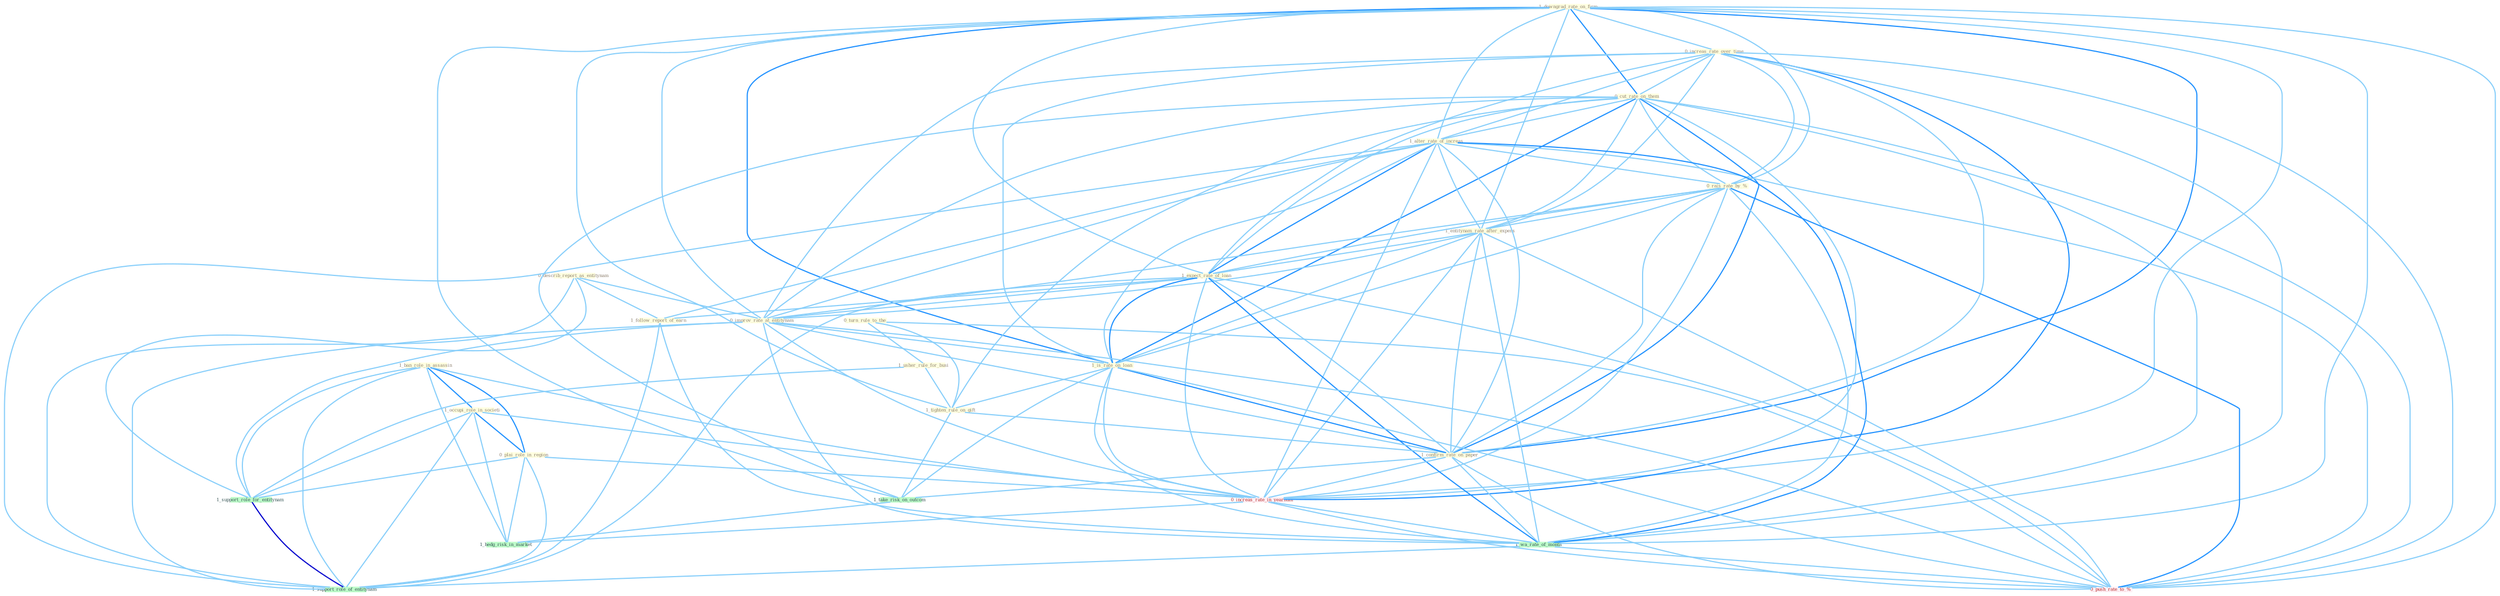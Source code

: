Graph G{ 
    node
    [shape=polygon,style=filled,width=.5,height=.06,color="#BDFCC9",fixedsize=true,fontsize=4,
    fontcolor="#2f4f4f"];
    {node
    [color="#ffffe0", fontcolor="#8b7d6b"] "1_ban_role_in_assassin " "1_downgrad_rate_on_firm " "0_turn_rule_to_the " "0_increas_rate_over_time " "0_describ_report_as_entitynam " "0_cut_rate_on_them " "1_alter_rate_of_increas " "0_rais_rate_by_% " "1_occupi_role_in_societi " "1_entitynam_rate_after_expens " "1_usher_rule_for_busi " "1_expect_rate_of_loan " "0_improv_rate_at_entitynam " "1_follow_report_of_earn " "0_plai_role_in_region " "1_is_rate_on_loan " "1_tighten_rule_on_gift " "1_confirm_rate_on_paper "}
{node [color="#fff0f5", fontcolor="#b22222"] "0_increas_rate_in_yearnum " "0_push_rate_to_% "}
edge [color="#B0E2FF"];

	"1_ban_role_in_assassin " -- "1_occupi_role_in_societi " [w="2", color="#1e90ff" , len=0.8];
	"1_ban_role_in_assassin " -- "0_plai_role_in_region " [w="2", color="#1e90ff" , len=0.8];
	"1_ban_role_in_assassin " -- "0_increas_rate_in_yearnum " [w="1", color="#87cefa" ];
	"1_ban_role_in_assassin " -- "1_support_role_for_entitynam " [w="1", color="#87cefa" ];
	"1_ban_role_in_assassin " -- "1_support_role_of_entitynam " [w="1", color="#87cefa" ];
	"1_ban_role_in_assassin " -- "1_hedg_risk_in_market " [w="1", color="#87cefa" ];
	"1_downgrad_rate_on_firm " -- "0_increas_rate_over_time " [w="1", color="#87cefa" ];
	"1_downgrad_rate_on_firm " -- "0_cut_rate_on_them " [w="2", color="#1e90ff" , len=0.8];
	"1_downgrad_rate_on_firm " -- "1_alter_rate_of_increas " [w="1", color="#87cefa" ];
	"1_downgrad_rate_on_firm " -- "0_rais_rate_by_% " [w="1", color="#87cefa" ];
	"1_downgrad_rate_on_firm " -- "1_entitynam_rate_after_expens " [w="1", color="#87cefa" ];
	"1_downgrad_rate_on_firm " -- "1_expect_rate_of_loan " [w="1", color="#87cefa" ];
	"1_downgrad_rate_on_firm " -- "0_improv_rate_at_entitynam " [w="1", color="#87cefa" ];
	"1_downgrad_rate_on_firm " -- "1_is_rate_on_loan " [w="2", color="#1e90ff" , len=0.8];
	"1_downgrad_rate_on_firm " -- "1_tighten_rule_on_gift " [w="1", color="#87cefa" ];
	"1_downgrad_rate_on_firm " -- "1_confirm_rate_on_paper " [w="2", color="#1e90ff" , len=0.8];
	"1_downgrad_rate_on_firm " -- "0_increas_rate_in_yearnum " [w="1", color="#87cefa" ];
	"1_downgrad_rate_on_firm " -- "1_wa_rate_of_month " [w="1", color="#87cefa" ];
	"1_downgrad_rate_on_firm " -- "1_take_risk_on_outcom " [w="1", color="#87cefa" ];
	"1_downgrad_rate_on_firm " -- "0_push_rate_to_% " [w="1", color="#87cefa" ];
	"0_turn_rule_to_the " -- "1_usher_rule_for_busi " [w="1", color="#87cefa" ];
	"0_turn_rule_to_the " -- "1_tighten_rule_on_gift " [w="1", color="#87cefa" ];
	"0_turn_rule_to_the " -- "0_push_rate_to_% " [w="1", color="#87cefa" ];
	"0_increas_rate_over_time " -- "0_cut_rate_on_them " [w="1", color="#87cefa" ];
	"0_increas_rate_over_time " -- "1_alter_rate_of_increas " [w="1", color="#87cefa" ];
	"0_increas_rate_over_time " -- "0_rais_rate_by_% " [w="1", color="#87cefa" ];
	"0_increas_rate_over_time " -- "1_entitynam_rate_after_expens " [w="1", color="#87cefa" ];
	"0_increas_rate_over_time " -- "1_expect_rate_of_loan " [w="1", color="#87cefa" ];
	"0_increas_rate_over_time " -- "0_improv_rate_at_entitynam " [w="1", color="#87cefa" ];
	"0_increas_rate_over_time " -- "1_is_rate_on_loan " [w="1", color="#87cefa" ];
	"0_increas_rate_over_time " -- "1_confirm_rate_on_paper " [w="1", color="#87cefa" ];
	"0_increas_rate_over_time " -- "0_increas_rate_in_yearnum " [w="2", color="#1e90ff" , len=0.8];
	"0_increas_rate_over_time " -- "1_wa_rate_of_month " [w="1", color="#87cefa" ];
	"0_increas_rate_over_time " -- "0_push_rate_to_% " [w="1", color="#87cefa" ];
	"0_describ_report_as_entitynam " -- "0_improv_rate_at_entitynam " [w="1", color="#87cefa" ];
	"0_describ_report_as_entitynam " -- "1_follow_report_of_earn " [w="1", color="#87cefa" ];
	"0_describ_report_as_entitynam " -- "1_support_role_for_entitynam " [w="1", color="#87cefa" ];
	"0_describ_report_as_entitynam " -- "1_support_role_of_entitynam " [w="1", color="#87cefa" ];
	"0_cut_rate_on_them " -- "1_alter_rate_of_increas " [w="1", color="#87cefa" ];
	"0_cut_rate_on_them " -- "0_rais_rate_by_% " [w="1", color="#87cefa" ];
	"0_cut_rate_on_them " -- "1_entitynam_rate_after_expens " [w="1", color="#87cefa" ];
	"0_cut_rate_on_them " -- "1_expect_rate_of_loan " [w="1", color="#87cefa" ];
	"0_cut_rate_on_them " -- "0_improv_rate_at_entitynam " [w="1", color="#87cefa" ];
	"0_cut_rate_on_them " -- "1_is_rate_on_loan " [w="2", color="#1e90ff" , len=0.8];
	"0_cut_rate_on_them " -- "1_tighten_rule_on_gift " [w="1", color="#87cefa" ];
	"0_cut_rate_on_them " -- "1_confirm_rate_on_paper " [w="2", color="#1e90ff" , len=0.8];
	"0_cut_rate_on_them " -- "0_increas_rate_in_yearnum " [w="1", color="#87cefa" ];
	"0_cut_rate_on_them " -- "1_wa_rate_of_month " [w="1", color="#87cefa" ];
	"0_cut_rate_on_them " -- "1_take_risk_on_outcom " [w="1", color="#87cefa" ];
	"0_cut_rate_on_them " -- "0_push_rate_to_% " [w="1", color="#87cefa" ];
	"1_alter_rate_of_increas " -- "0_rais_rate_by_% " [w="1", color="#87cefa" ];
	"1_alter_rate_of_increas " -- "1_entitynam_rate_after_expens " [w="1", color="#87cefa" ];
	"1_alter_rate_of_increas " -- "1_expect_rate_of_loan " [w="2", color="#1e90ff" , len=0.8];
	"1_alter_rate_of_increas " -- "0_improv_rate_at_entitynam " [w="1", color="#87cefa" ];
	"1_alter_rate_of_increas " -- "1_follow_report_of_earn " [w="1", color="#87cefa" ];
	"1_alter_rate_of_increas " -- "1_is_rate_on_loan " [w="1", color="#87cefa" ];
	"1_alter_rate_of_increas " -- "1_confirm_rate_on_paper " [w="1", color="#87cefa" ];
	"1_alter_rate_of_increas " -- "0_increas_rate_in_yearnum " [w="1", color="#87cefa" ];
	"1_alter_rate_of_increas " -- "1_wa_rate_of_month " [w="2", color="#1e90ff" , len=0.8];
	"1_alter_rate_of_increas " -- "0_push_rate_to_% " [w="1", color="#87cefa" ];
	"1_alter_rate_of_increas " -- "1_support_role_of_entitynam " [w="1", color="#87cefa" ];
	"0_rais_rate_by_% " -- "1_entitynam_rate_after_expens " [w="1", color="#87cefa" ];
	"0_rais_rate_by_% " -- "1_expect_rate_of_loan " [w="1", color="#87cefa" ];
	"0_rais_rate_by_% " -- "0_improv_rate_at_entitynam " [w="1", color="#87cefa" ];
	"0_rais_rate_by_% " -- "1_is_rate_on_loan " [w="1", color="#87cefa" ];
	"0_rais_rate_by_% " -- "1_confirm_rate_on_paper " [w="1", color="#87cefa" ];
	"0_rais_rate_by_% " -- "0_increas_rate_in_yearnum " [w="1", color="#87cefa" ];
	"0_rais_rate_by_% " -- "1_wa_rate_of_month " [w="1", color="#87cefa" ];
	"0_rais_rate_by_% " -- "0_push_rate_to_% " [w="2", color="#1e90ff" , len=0.8];
	"1_occupi_role_in_societi " -- "0_plai_role_in_region " [w="2", color="#1e90ff" , len=0.8];
	"1_occupi_role_in_societi " -- "0_increas_rate_in_yearnum " [w="1", color="#87cefa" ];
	"1_occupi_role_in_societi " -- "1_support_role_for_entitynam " [w="1", color="#87cefa" ];
	"1_occupi_role_in_societi " -- "1_support_role_of_entitynam " [w="1", color="#87cefa" ];
	"1_occupi_role_in_societi " -- "1_hedg_risk_in_market " [w="1", color="#87cefa" ];
	"1_entitynam_rate_after_expens " -- "1_expect_rate_of_loan " [w="1", color="#87cefa" ];
	"1_entitynam_rate_after_expens " -- "0_improv_rate_at_entitynam " [w="1", color="#87cefa" ];
	"1_entitynam_rate_after_expens " -- "1_is_rate_on_loan " [w="1", color="#87cefa" ];
	"1_entitynam_rate_after_expens " -- "1_confirm_rate_on_paper " [w="1", color="#87cefa" ];
	"1_entitynam_rate_after_expens " -- "0_increas_rate_in_yearnum " [w="1", color="#87cefa" ];
	"1_entitynam_rate_after_expens " -- "1_wa_rate_of_month " [w="1", color="#87cefa" ];
	"1_entitynam_rate_after_expens " -- "0_push_rate_to_% " [w="1", color="#87cefa" ];
	"1_usher_rule_for_busi " -- "1_tighten_rule_on_gift " [w="1", color="#87cefa" ];
	"1_usher_rule_for_busi " -- "1_support_role_for_entitynam " [w="1", color="#87cefa" ];
	"1_expect_rate_of_loan " -- "0_improv_rate_at_entitynam " [w="1", color="#87cefa" ];
	"1_expect_rate_of_loan " -- "1_follow_report_of_earn " [w="1", color="#87cefa" ];
	"1_expect_rate_of_loan " -- "1_is_rate_on_loan " [w="2", color="#1e90ff" , len=0.8];
	"1_expect_rate_of_loan " -- "1_confirm_rate_on_paper " [w="1", color="#87cefa" ];
	"1_expect_rate_of_loan " -- "0_increas_rate_in_yearnum " [w="1", color="#87cefa" ];
	"1_expect_rate_of_loan " -- "1_wa_rate_of_month " [w="2", color="#1e90ff" , len=0.8];
	"1_expect_rate_of_loan " -- "0_push_rate_to_% " [w="1", color="#87cefa" ];
	"1_expect_rate_of_loan " -- "1_support_role_of_entitynam " [w="1", color="#87cefa" ];
	"0_improv_rate_at_entitynam " -- "1_is_rate_on_loan " [w="1", color="#87cefa" ];
	"0_improv_rate_at_entitynam " -- "1_confirm_rate_on_paper " [w="1", color="#87cefa" ];
	"0_improv_rate_at_entitynam " -- "0_increas_rate_in_yearnum " [w="1", color="#87cefa" ];
	"0_improv_rate_at_entitynam " -- "1_wa_rate_of_month " [w="1", color="#87cefa" ];
	"0_improv_rate_at_entitynam " -- "1_support_role_for_entitynam " [w="1", color="#87cefa" ];
	"0_improv_rate_at_entitynam " -- "0_push_rate_to_% " [w="1", color="#87cefa" ];
	"0_improv_rate_at_entitynam " -- "1_support_role_of_entitynam " [w="1", color="#87cefa" ];
	"1_follow_report_of_earn " -- "1_wa_rate_of_month " [w="1", color="#87cefa" ];
	"1_follow_report_of_earn " -- "1_support_role_of_entitynam " [w="1", color="#87cefa" ];
	"0_plai_role_in_region " -- "0_increas_rate_in_yearnum " [w="1", color="#87cefa" ];
	"0_plai_role_in_region " -- "1_support_role_for_entitynam " [w="1", color="#87cefa" ];
	"0_plai_role_in_region " -- "1_support_role_of_entitynam " [w="1", color="#87cefa" ];
	"0_plai_role_in_region " -- "1_hedg_risk_in_market " [w="1", color="#87cefa" ];
	"1_is_rate_on_loan " -- "1_tighten_rule_on_gift " [w="1", color="#87cefa" ];
	"1_is_rate_on_loan " -- "1_confirm_rate_on_paper " [w="2", color="#1e90ff" , len=0.8];
	"1_is_rate_on_loan " -- "0_increas_rate_in_yearnum " [w="1", color="#87cefa" ];
	"1_is_rate_on_loan " -- "1_wa_rate_of_month " [w="1", color="#87cefa" ];
	"1_is_rate_on_loan " -- "1_take_risk_on_outcom " [w="1", color="#87cefa" ];
	"1_is_rate_on_loan " -- "0_push_rate_to_% " [w="1", color="#87cefa" ];
	"1_tighten_rule_on_gift " -- "1_confirm_rate_on_paper " [w="1", color="#87cefa" ];
	"1_tighten_rule_on_gift " -- "1_take_risk_on_outcom " [w="1", color="#87cefa" ];
	"1_confirm_rate_on_paper " -- "0_increas_rate_in_yearnum " [w="1", color="#87cefa" ];
	"1_confirm_rate_on_paper " -- "1_wa_rate_of_month " [w="1", color="#87cefa" ];
	"1_confirm_rate_on_paper " -- "1_take_risk_on_outcom " [w="1", color="#87cefa" ];
	"1_confirm_rate_on_paper " -- "0_push_rate_to_% " [w="1", color="#87cefa" ];
	"0_increas_rate_in_yearnum " -- "1_wa_rate_of_month " [w="1", color="#87cefa" ];
	"0_increas_rate_in_yearnum " -- "0_push_rate_to_% " [w="1", color="#87cefa" ];
	"0_increas_rate_in_yearnum " -- "1_hedg_risk_in_market " [w="1", color="#87cefa" ];
	"1_wa_rate_of_month " -- "0_push_rate_to_% " [w="1", color="#87cefa" ];
	"1_wa_rate_of_month " -- "1_support_role_of_entitynam " [w="1", color="#87cefa" ];
	"1_support_role_for_entitynam " -- "1_support_role_of_entitynam " [w="3", color="#0000cd" , len=0.6];
	"1_take_risk_on_outcom " -- "1_hedg_risk_in_market " [w="1", color="#87cefa" ];
}